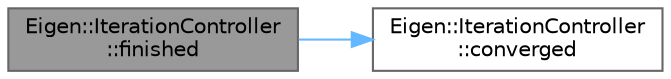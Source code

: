 digraph "Eigen::IterationController::finished"
{
 // LATEX_PDF_SIZE
  bgcolor="transparent";
  edge [fontname=Helvetica,fontsize=10,labelfontname=Helvetica,labelfontsize=10];
  node [fontname=Helvetica,fontsize=10,shape=box,height=0.2,width=0.4];
  rankdir="LR";
  Node1 [id="Node000001",label="Eigen::IterationController\l::finished",height=0.2,width=0.4,color="gray40", fillcolor="grey60", style="filled", fontcolor="black",tooltip=" "];
  Node1 -> Node2 [id="edge2_Node000001_Node000002",color="steelblue1",style="solid",tooltip=" "];
  Node2 [id="Node000002",label="Eigen::IterationController\l::converged",height=0.2,width=0.4,color="grey40", fillcolor="white", style="filled",URL="$class_eigen_1_1_iteration_controller.html#a723ae9cb3788b7fb34697b1f62741716",tooltip=" "];
}
